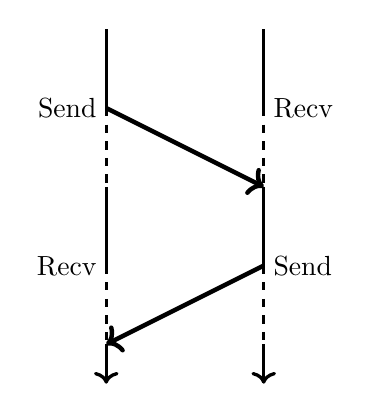 \begin{tikzpicture}
  \draw[very thick]        (0,4) -- (0,3);
  \draw[very thick,dashed] (0,3) -- (0,2);
  \draw[very thick]        (0,2) -- (0,1);
  \draw[very thick,dashed] (0,1) -- (0,0);
  \draw[very thick,->]     (0,0) -- (0,-0.5);
  \node[left] at (0,3) {Send};
  \node[left] at (0,1) {Recv};
  \draw[very thick]        (2,4) -- (2,3);
  \draw[very thick,dashed] (2,3) -- (2,2);
  \draw[very thick]        (2,2) -- (2,1);
  \draw[very thick,dashed] (2,1) -- (2,0);
  \draw[very thick,->]     (2,0) -- (2,-0.5);
  \node[right] at (2,3) {Recv};
  \node[right] at (2,1) {Send};
  \draw[ultra thick,->] (0,3) -- (2,2);
  \draw[ultra thick,->] (2,1) -- (0,0);
\end{tikzpicture}
